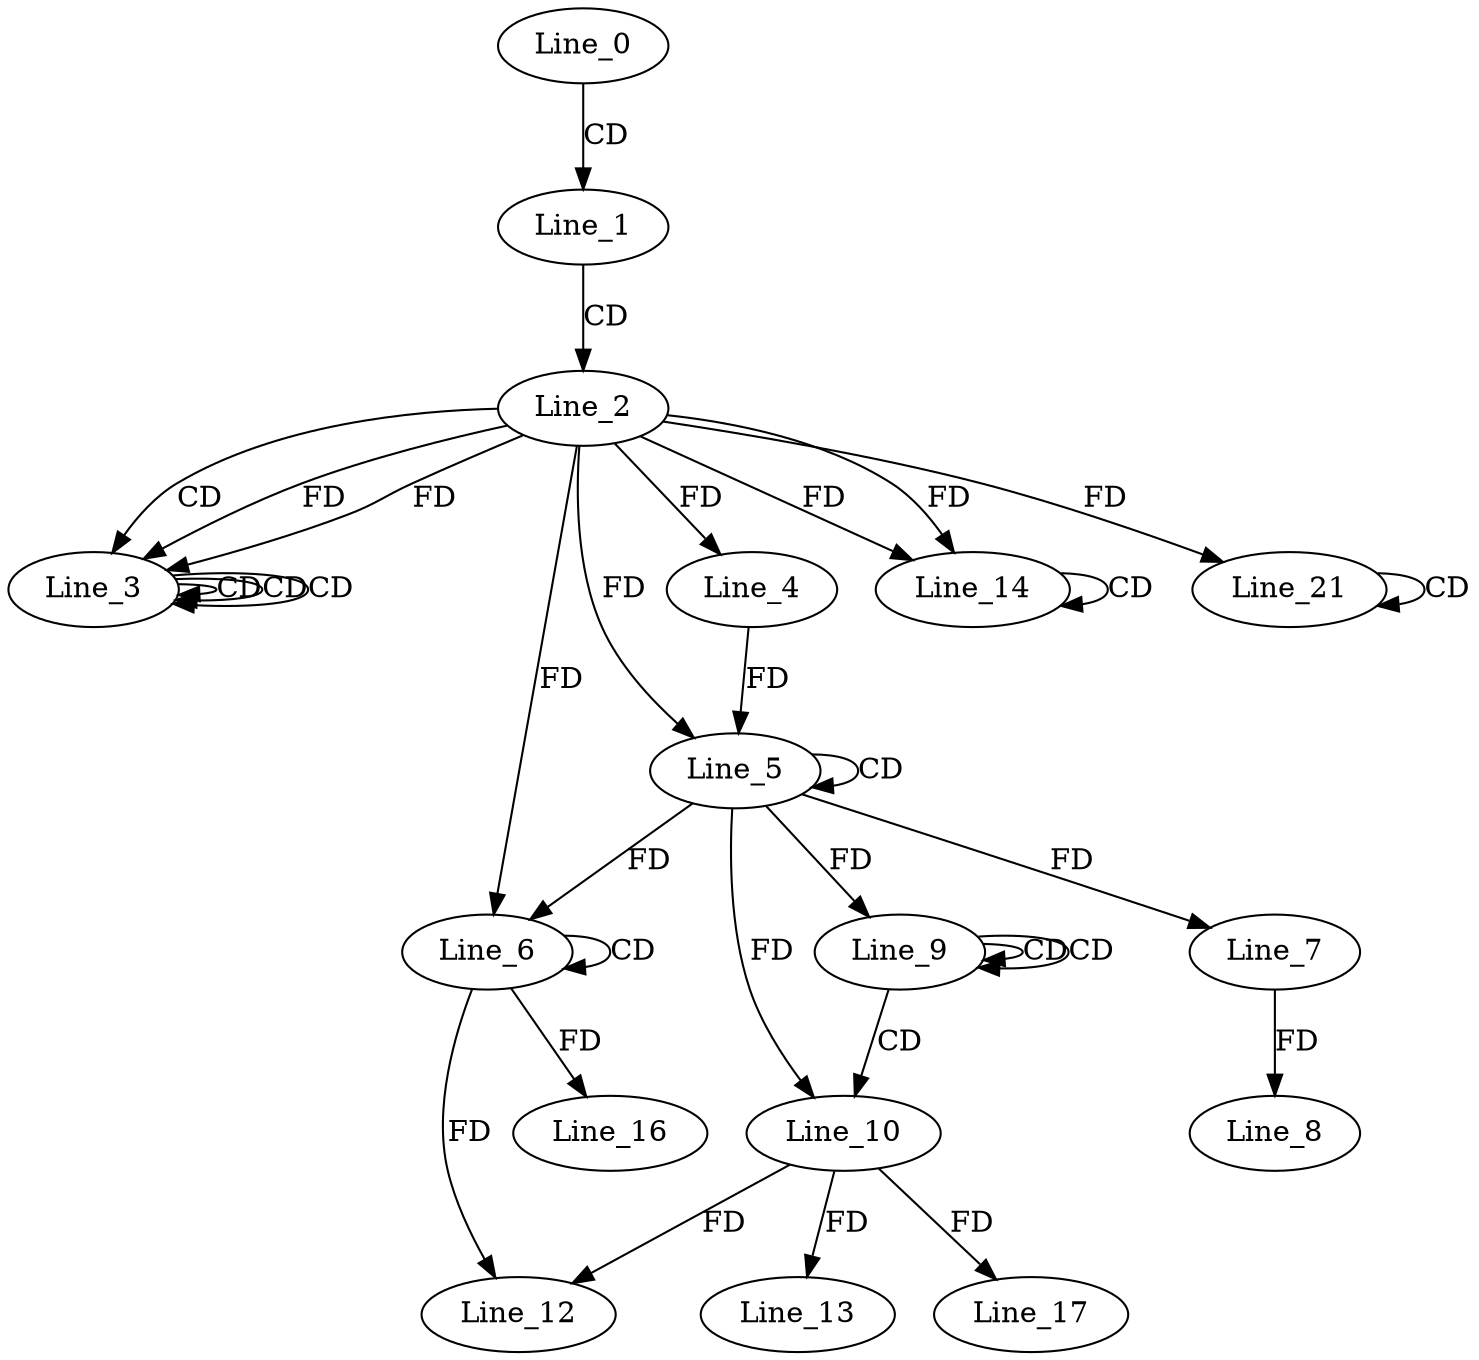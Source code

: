 digraph G {
  Line_0;
  Line_1;
  Line_2;
  Line_3;
  Line_3;
  Line_3;
  Line_3;
  Line_4;
  Line_5;
  Line_5;
  Line_4;
  Line_6;
  Line_6;
  Line_7;
  Line_7;
  Line_8;
  Line_9;
  Line_9;
  Line_9;
  Line_10;
  Line_10;
  Line_12;
  Line_13;
  Line_14;
  Line_14;
  Line_16;
  Line_17;
  Line_21;
  Line_21;
  Line_0 -> Line_1 [ label="CD" ];
  Line_1 -> Line_2 [ label="CD" ];
  Line_2 -> Line_3 [ label="CD" ];
  Line_3 -> Line_3 [ label="CD" ];
  Line_3 -> Line_3 [ label="CD" ];
  Line_2 -> Line_3 [ label="FD" ];
  Line_3 -> Line_3 [ label="CD" ];
  Line_2 -> Line_3 [ label="FD" ];
  Line_2 -> Line_4 [ label="FD" ];
  Line_5 -> Line_5 [ label="CD" ];
  Line_2 -> Line_5 [ label="FD" ];
  Line_4 -> Line_5 [ label="FD" ];
  Line_6 -> Line_6 [ label="CD" ];
  Line_2 -> Line_6 [ label="FD" ];
  Line_5 -> Line_6 [ label="FD" ];
  Line_5 -> Line_7 [ label="FD" ];
  Line_7 -> Line_8 [ label="FD" ];
  Line_9 -> Line_9 [ label="CD" ];
  Line_9 -> Line_9 [ label="CD" ];
  Line_5 -> Line_9 [ label="FD" ];
  Line_9 -> Line_10 [ label="CD" ];
  Line_5 -> Line_10 [ label="FD" ];
  Line_6 -> Line_12 [ label="FD" ];
  Line_10 -> Line_12 [ label="FD" ];
  Line_10 -> Line_13 [ label="FD" ];
  Line_2 -> Line_14 [ label="FD" ];
  Line_14 -> Line_14 [ label="CD" ];
  Line_2 -> Line_14 [ label="FD" ];
  Line_6 -> Line_16 [ label="FD" ];
  Line_10 -> Line_17 [ label="FD" ];
  Line_21 -> Line_21 [ label="CD" ];
  Line_2 -> Line_21 [ label="FD" ];
}

